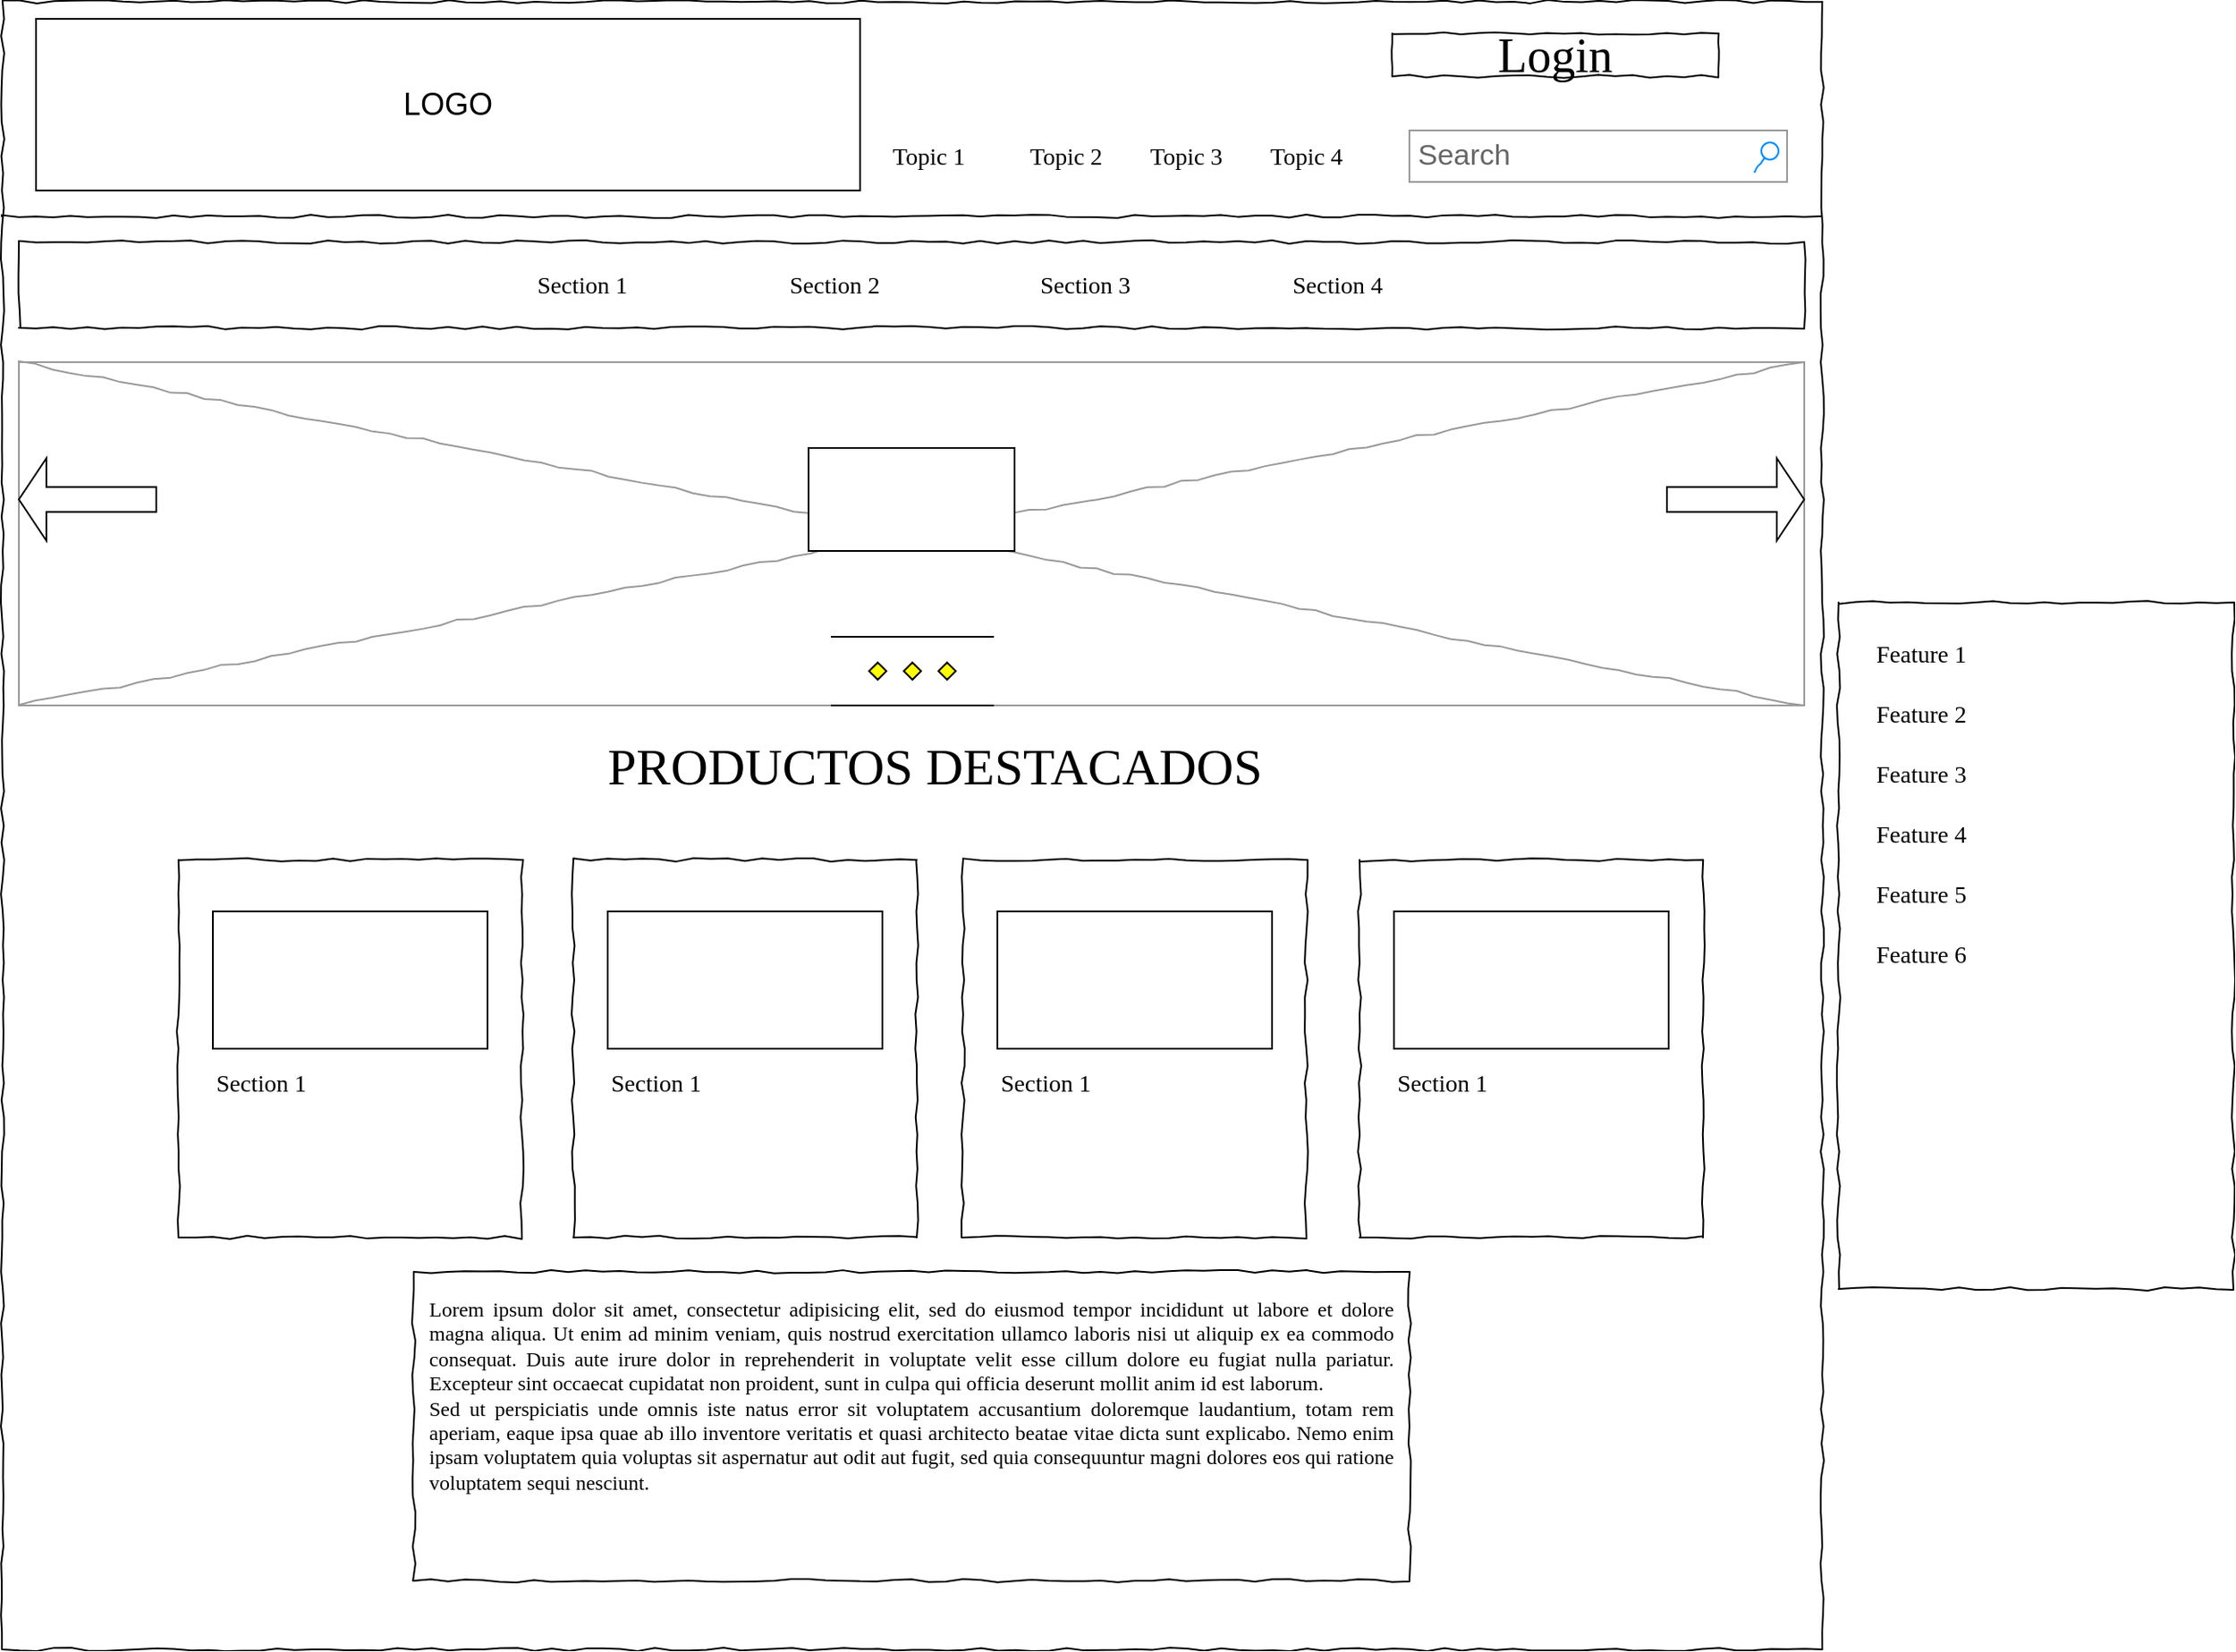 <mxfile version="22.1.5" type="google">
  <diagram name="Page-1" id="03018318-947c-dd8e-b7a3-06fadd420f32">
    <mxGraphModel grid="1" page="1" gridSize="10" guides="1" tooltips="1" connect="1" arrows="1" fold="1" pageScale="1" pageWidth="1100" pageHeight="850" background="#ffffff" math="0" shadow="0">
      <root>
        <mxCell id="0" />
        <mxCell id="1" parent="0" />
        <mxCell id="677b7b8949515195-1" value="" style="whiteSpace=wrap;html=1;rounded=0;shadow=0;labelBackgroundColor=none;strokeColor=#000000;strokeWidth=1;fillColor=none;fontFamily=Verdana;fontSize=12;fontColor=#000000;align=center;comic=1;" vertex="1" parent="1">
          <mxGeometry x="20.5" y="20" width="1060" height="960" as="geometry" />
        </mxCell>
        <mxCell id="677b7b8949515195-2" value="Login" style="whiteSpace=wrap;html=1;rounded=0;shadow=0;labelBackgroundColor=none;strokeWidth=1;fontFamily=Verdana;fontSize=28;align=center;comic=1;" vertex="1" parent="1">
          <mxGeometry x="830" y="38.5" width="190" height="25" as="geometry" />
        </mxCell>
        <mxCell id="677b7b8949515195-3" value="Search" style="strokeWidth=1;shadow=0;dashed=0;align=center;html=1;shape=mxgraph.mockup.forms.searchBox;strokeColor=#999999;mainText=;strokeColor2=#008cff;fontColor=#666666;fontSize=17;align=left;spacingLeft=3;rounded=0;labelBackgroundColor=none;comic=1;" vertex="1" parent="1">
          <mxGeometry x="840" y="95" width="220" height="30" as="geometry" />
        </mxCell>
        <mxCell id="677b7b8949515195-4" value="Topic 1" style="text;html=1;points=[];align=left;verticalAlign=top;spacingTop=-4;fontSize=14;fontFamily=Verdana" vertex="1" parent="1">
          <mxGeometry x="537" y="100" width="60" height="20" as="geometry" />
        </mxCell>
        <mxCell id="677b7b8949515195-5" value="Topic 2" style="text;html=1;points=[];align=left;verticalAlign=top;spacingTop=-4;fontSize=14;fontFamily=Verdana" vertex="1" parent="1">
          <mxGeometry x="617" y="100" width="60" height="20" as="geometry" />
        </mxCell>
        <mxCell id="677b7b8949515195-6" value="Topic 3" style="text;html=1;points=[];align=left;verticalAlign=top;spacingTop=-4;fontSize=14;fontFamily=Verdana" vertex="1" parent="1">
          <mxGeometry x="687" y="100" width="60" height="20" as="geometry" />
        </mxCell>
        <mxCell id="677b7b8949515195-7" value="Topic 4" style="text;html=1;points=[];align=left;verticalAlign=top;spacingTop=-4;fontSize=14;fontFamily=Verdana" vertex="1" parent="1">
          <mxGeometry x="757" y="100" width="60" height="20" as="geometry" />
        </mxCell>
        <mxCell id="677b7b8949515195-9" value="" style="line;strokeWidth=1;html=1;rounded=0;shadow=0;labelBackgroundColor=none;fillColor=none;fontFamily=Verdana;fontSize=14;fontColor=#000000;align=center;comic=1;" vertex="1" parent="1">
          <mxGeometry x="20" y="140" width="1060" height="10" as="geometry" />
        </mxCell>
        <mxCell id="677b7b8949515195-10" value="" style="whiteSpace=wrap;html=1;rounded=0;shadow=0;labelBackgroundColor=none;strokeWidth=1;fillColor=none;fontFamily=Verdana;fontSize=12;align=center;comic=1;" vertex="1" parent="1">
          <mxGeometry x="30" y="160" width="1040" height="50" as="geometry" />
        </mxCell>
        <mxCell id="677b7b8949515195-11" value="Section 1" style="text;html=1;points=[];align=left;verticalAlign=top;spacingTop=-4;fontSize=14;fontFamily=Verdana" vertex="1" parent="1">
          <mxGeometry x="330" y="175" width="60" height="20" as="geometry" />
        </mxCell>
        <mxCell id="677b7b8949515195-12" value="Section 2" style="text;html=1;points=[];align=left;verticalAlign=top;spacingTop=-4;fontSize=14;fontFamily=Verdana" vertex="1" parent="1">
          <mxGeometry x="477" y="175" width="60" height="20" as="geometry" />
        </mxCell>
        <mxCell id="677b7b8949515195-13" value="Section 3" style="text;html=1;points=[];align=left;verticalAlign=top;spacingTop=-4;fontSize=14;fontFamily=Verdana" vertex="1" parent="1">
          <mxGeometry x="623" y="175" width="60" height="20" as="geometry" />
        </mxCell>
        <mxCell id="677b7b8949515195-14" value="Section 4" style="text;html=1;points=[];align=left;verticalAlign=top;spacingTop=-4;fontSize=14;fontFamily=Verdana" vertex="1" parent="1">
          <mxGeometry x="770" y="175" width="60" height="20" as="geometry" />
        </mxCell>
        <mxCell id="677b7b8949515195-15" value="&lt;div style=&quot;text-align: justify&quot;&gt;&lt;span&gt;Lorem ipsum dolor sit amet, consectetur adipisicing elit, sed do eiusmod tempor incididunt ut labore et dolore magna aliqua. Ut enim ad minim veniam, quis nostrud exercitation ullamco laboris nisi ut aliquip ex ea commodo consequat. Duis aute irure dolor in reprehenderit in voluptate velit esse cillum dolore eu fugiat nulla pariatur. Excepteur sint occaecat cupidatat non proident, sunt in culpa qui officia deserunt mollit anim id est laborum.&lt;/span&gt;&lt;/div&gt;&lt;div style=&quot;text-align: justify&quot;&gt;&lt;span&gt;Sed ut perspiciatis unde omnis iste natus error sit voluptatem accusantium doloremque laudantium, totam rem aperiam, eaque ipsa quae ab illo inventore veritatis et quasi architecto beatae vitae dicta sunt explicabo. Nemo enim ipsam voluptatem quia voluptas sit aspernatur aut odit aut fugit, sed quia consequuntur magni dolores eos qui ratione voluptatem sequi nesciunt.&amp;nbsp;&lt;/span&gt;&lt;/div&gt;" style="whiteSpace=wrap;html=1;rounded=0;shadow=0;labelBackgroundColor=none;strokeWidth=1;fillColor=none;fontFamily=Verdana;fontSize=12;align=center;verticalAlign=top;spacing=10;comic=1;" vertex="1" parent="1">
          <mxGeometry x="260" y="760" width="580" height="180" as="geometry" />
        </mxCell>
        <mxCell id="677b7b8949515195-16" value="" style="verticalLabelPosition=bottom;shadow=0;dashed=0;align=center;html=1;verticalAlign=top;strokeWidth=1;shape=mxgraph.mockup.graphics.simpleIcon;strokeColor=#999999;rounded=0;labelBackgroundColor=none;fontFamily=Verdana;fontSize=14;fontColor=#000000;comic=1;" vertex="1" parent="1">
          <mxGeometry x="30" y="230" width="1040" height="200" as="geometry" />
        </mxCell>
        <mxCell id="677b7b8949515195-25" value="" style="whiteSpace=wrap;html=1;rounded=0;shadow=0;labelBackgroundColor=none;strokeWidth=1;fillColor=none;fontFamily=Verdana;fontSize=12;align=center;comic=1;" vertex="1" parent="1">
          <mxGeometry x="1090" y="370" width="230" height="400" as="geometry" />
        </mxCell>
        <mxCell id="677b7b8949515195-26" value="" style="whiteSpace=wrap;html=1;rounded=0;shadow=0;labelBackgroundColor=none;strokeWidth=1;fillColor=none;fontFamily=Verdana;fontSize=12;align=center;comic=1;" vertex="1" parent="1">
          <mxGeometry x="123" y="520" width="200" height="220" as="geometry" />
        </mxCell>
        <mxCell id="677b7b8949515195-44" value="Feature 1" style="text;html=1;points=[];align=left;verticalAlign=top;spacingTop=-4;fontSize=14;fontFamily=Verdana" vertex="1" parent="1">
          <mxGeometry x="1110" y="390" width="170" height="20" as="geometry" />
        </mxCell>
        <mxCell id="677b7b8949515195-45" value="Feature 2" style="text;html=1;points=[];align=left;verticalAlign=top;spacingTop=-4;fontSize=14;fontFamily=Verdana" vertex="1" parent="1">
          <mxGeometry x="1110" y="425" width="170" height="20" as="geometry" />
        </mxCell>
        <mxCell id="677b7b8949515195-46" value="Feature 3" style="text;html=1;points=[];align=left;verticalAlign=top;spacingTop=-4;fontSize=14;fontFamily=Verdana" vertex="1" parent="1">
          <mxGeometry x="1110" y="460" width="170" height="20" as="geometry" />
        </mxCell>
        <mxCell id="677b7b8949515195-47" value="Feature 4" style="text;html=1;points=[];align=left;verticalAlign=top;spacingTop=-4;fontSize=14;fontFamily=Verdana" vertex="1" parent="1">
          <mxGeometry x="1110" y="495" width="170" height="20" as="geometry" />
        </mxCell>
        <mxCell id="677b7b8949515195-48" value="Feature 5" style="text;html=1;points=[];align=left;verticalAlign=top;spacingTop=-4;fontSize=14;fontFamily=Verdana" vertex="1" parent="1">
          <mxGeometry x="1110" y="530" width="170" height="20" as="geometry" />
        </mxCell>
        <mxCell id="677b7b8949515195-49" value="Feature 6" style="text;html=1;points=[];align=left;verticalAlign=top;spacingTop=-4;fontSize=14;fontFamily=Verdana" vertex="1" parent="1">
          <mxGeometry x="1110" y="565" width="170" height="20" as="geometry" />
        </mxCell>
        <mxCell id="vMkfytKbHxgtMcVKGLxq-1" value="" style="rounded=0;whiteSpace=wrap;html=1;" vertex="1" parent="1">
          <mxGeometry x="490" y="280" width="120" height="60" as="geometry" />
        </mxCell>
        <mxCell id="vMkfytKbHxgtMcVKGLxq-2" value="" style="rounded=0;whiteSpace=wrap;html=1;" vertex="1" parent="1">
          <mxGeometry x="490" y="280" width="120" height="60" as="geometry" />
        </mxCell>
        <mxCell id="vMkfytKbHxgtMcVKGLxq-3" value="&lt;font style=&quot;font-size: 18px;&quot;&gt;LOGO&lt;/font&gt;&lt;br&gt;" style="rounded=0;whiteSpace=wrap;html=1;" vertex="1" parent="1">
          <mxGeometry x="40" y="30" width="480" height="100" as="geometry" />
        </mxCell>
        <mxCell id="vMkfytKbHxgtMcVKGLxq-4" value="" style="shape=image;verticalLabelPosition=bottom;labelBackgroundColor=default;verticalAlign=top;aspect=fixed;imageAspect=0;image=https://cdn.icon-icons.com/icons2/1456/PNG/512/mbrishoppingcart_99558.png;" vertex="1" parent="1">
          <mxGeometry x="1028" y="30" width="42" height="42" as="geometry" />
        </mxCell>
        <mxCell id="vMkfytKbHxgtMcVKGLxq-5" value="" style="verticalLabelPosition=bottom;verticalAlign=top;html=1;shape=mxgraph.flowchart.parallel_mode;pointerEvents=1" vertex="1" parent="1">
          <mxGeometry x="503" y="390" width="95" height="40" as="geometry" />
        </mxCell>
        <mxCell id="vMkfytKbHxgtMcVKGLxq-6" value="" style="shape=singleArrow;direction=west;whiteSpace=wrap;html=1;" vertex="1" parent="1">
          <mxGeometry x="30" y="286" width="80" height="48" as="geometry" />
        </mxCell>
        <mxCell id="vMkfytKbHxgtMcVKGLxq-8" value="" style="shape=singleArrow;whiteSpace=wrap;html=1;" vertex="1" parent="1">
          <mxGeometry x="990" y="286" width="80" height="48" as="geometry" />
        </mxCell>
        <mxCell id="vMkfytKbHxgtMcVKGLxq-10" value="" style="rounded=0;whiteSpace=wrap;html=1;" vertex="1" parent="1">
          <mxGeometry x="143" y="550" width="160" height="80" as="geometry" />
        </mxCell>
        <mxCell id="vMkfytKbHxgtMcVKGLxq-11" value="Section 1" style="text;html=1;points=[];align=left;verticalAlign=top;spacingTop=-4;fontSize=14;fontFamily=Verdana" vertex="1" parent="1">
          <mxGeometry x="143" y="640" width="170" height="20" as="geometry" />
        </mxCell>
        <mxCell id="vMkfytKbHxgtMcVKGLxq-12" value="" style="whiteSpace=wrap;html=1;rounded=0;shadow=0;labelBackgroundColor=none;strokeWidth=1;fillColor=none;fontFamily=Verdana;fontSize=12;align=center;comic=1;" vertex="1" parent="1">
          <mxGeometry x="353" y="520" width="200" height="220" as="geometry" />
        </mxCell>
        <mxCell id="vMkfytKbHxgtMcVKGLxq-13" value="" style="rounded=0;whiteSpace=wrap;html=1;" vertex="1" parent="1">
          <mxGeometry x="373" y="550" width="160" height="80" as="geometry" />
        </mxCell>
        <mxCell id="vMkfytKbHxgtMcVKGLxq-14" value="Section 1" style="text;html=1;points=[];align=left;verticalAlign=top;spacingTop=-4;fontSize=14;fontFamily=Verdana" vertex="1" parent="1">
          <mxGeometry x="373" y="640" width="170" height="20" as="geometry" />
        </mxCell>
        <mxCell id="vMkfytKbHxgtMcVKGLxq-15" value="" style="whiteSpace=wrap;html=1;rounded=0;shadow=0;labelBackgroundColor=none;strokeWidth=1;fillColor=none;fontFamily=Verdana;fontSize=12;align=center;comic=1;" vertex="1" parent="1">
          <mxGeometry x="580" y="520" width="200" height="220" as="geometry" />
        </mxCell>
        <mxCell id="vMkfytKbHxgtMcVKGLxq-16" value="" style="rounded=0;whiteSpace=wrap;html=1;" vertex="1" parent="1">
          <mxGeometry x="600" y="550" width="160" height="80" as="geometry" />
        </mxCell>
        <mxCell id="vMkfytKbHxgtMcVKGLxq-17" value="Section 1" style="text;html=1;points=[];align=left;verticalAlign=top;spacingTop=-4;fontSize=14;fontFamily=Verdana" vertex="1" parent="1">
          <mxGeometry x="600" y="640" width="170" height="20" as="geometry" />
        </mxCell>
        <mxCell id="vMkfytKbHxgtMcVKGLxq-18" value="" style="whiteSpace=wrap;html=1;rounded=0;shadow=0;labelBackgroundColor=none;strokeWidth=1;fillColor=none;fontFamily=Verdana;fontSize=12;align=center;comic=1;" vertex="1" parent="1">
          <mxGeometry x="811" y="520" width="200" height="220" as="geometry" />
        </mxCell>
        <mxCell id="vMkfytKbHxgtMcVKGLxq-19" value="" style="rounded=0;whiteSpace=wrap;html=1;" vertex="1" parent="1">
          <mxGeometry x="831" y="550" width="160" height="80" as="geometry" />
        </mxCell>
        <mxCell id="vMkfytKbHxgtMcVKGLxq-20" value="Section 1" style="text;html=1;points=[];align=left;verticalAlign=top;spacingTop=-4;fontSize=14;fontFamily=Verdana" vertex="1" parent="1">
          <mxGeometry x="831" y="640" width="170" height="20" as="geometry" />
        </mxCell>
        <mxCell id="vMkfytKbHxgtMcVKGLxq-21" value="&lt;font style=&quot;font-size: 30px;&quot;&gt;PRODUCTOS DESTACADOS&lt;/font&gt;" style="text;html=1;points=[];align=left;verticalAlign=top;spacingTop=-4;fontSize=14;fontFamily=Verdana;strokeWidth=4;" vertex="1" parent="1">
          <mxGeometry x="370.5" y="445" width="360" height="20" as="geometry" />
        </mxCell>
      </root>
    </mxGraphModel>
  </diagram>
</mxfile>

